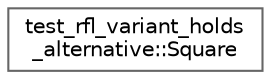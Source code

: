 digraph "类继承关系图"
{
 // LATEX_PDF_SIZE
  bgcolor="transparent";
  edge [fontname=Helvetica,fontsize=10,labelfontname=Helvetica,labelfontsize=10];
  node [fontname=Helvetica,fontsize=10,shape=box,height=0.2,width=0.4];
  rankdir="LR";
  Node0 [id="Node000000",label="test_rfl_variant_holds\l_alternative::Square",height=0.2,width=0.4,color="grey40", fillcolor="white", style="filled",URL="$structtest__rfl__variant__holds__alternative_1_1_square.html",tooltip=" "];
}
